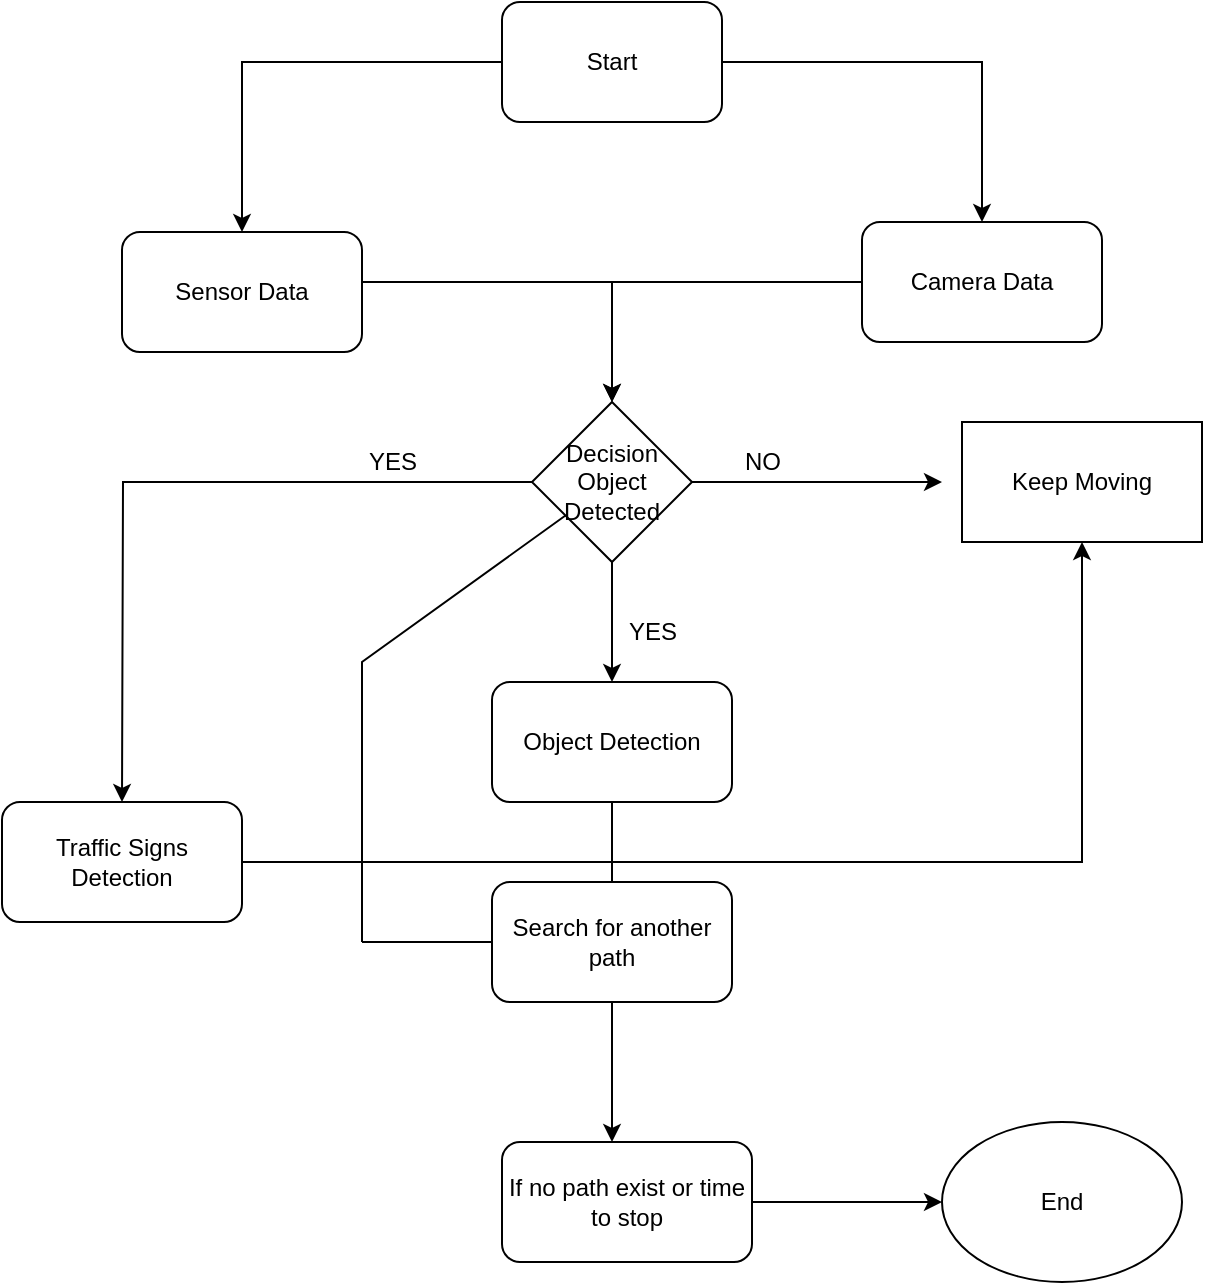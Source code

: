 <mxfile version="20.3.6" type="github">
  <diagram id="rxHPAxPZkkmusATUO-no" name="Page-1">
    <mxGraphModel dx="1038" dy="617" grid="1" gridSize="10" guides="1" tooltips="1" connect="1" arrows="1" fold="1" page="1" pageScale="1" pageWidth="850" pageHeight="1100" math="0" shadow="0">
      <root>
        <mxCell id="0" />
        <mxCell id="1" parent="0" />
        <mxCell id="7T2O_6Qfva8UN1nSJMez-40" style="edgeStyle=orthogonalEdgeStyle;rounded=0;orthogonalLoop=1;jettySize=auto;html=1;" edge="1" parent="1" source="7T2O_6Qfva8UN1nSJMez-3" target="7T2O_6Qfva8UN1nSJMez-10">
          <mxGeometry relative="1" as="geometry" />
        </mxCell>
        <mxCell id="7T2O_6Qfva8UN1nSJMez-41" style="edgeStyle=orthogonalEdgeStyle;rounded=0;orthogonalLoop=1;jettySize=auto;html=1;entryX=0.5;entryY=0;entryDx=0;entryDy=0;" edge="1" parent="1" source="7T2O_6Qfva8UN1nSJMez-3" target="7T2O_6Qfva8UN1nSJMez-9">
          <mxGeometry relative="1" as="geometry" />
        </mxCell>
        <mxCell id="7T2O_6Qfva8UN1nSJMez-3" value="Start" style="rounded=1;whiteSpace=wrap;html=1;" vertex="1" parent="1">
          <mxGeometry x="350" y="10" width="110" height="60" as="geometry" />
        </mxCell>
        <mxCell id="7T2O_6Qfva8UN1nSJMez-8" value="Keep Moving" style="whiteSpace=wrap;html=1;" vertex="1" parent="1">
          <mxGeometry x="580" y="220" width="120" height="60" as="geometry" />
        </mxCell>
        <mxCell id="7T2O_6Qfva8UN1nSJMez-43" style="edgeStyle=orthogonalEdgeStyle;rounded=0;orthogonalLoop=1;jettySize=auto;html=1;" edge="1" parent="1" source="7T2O_6Qfva8UN1nSJMez-9" target="7T2O_6Qfva8UN1nSJMez-11">
          <mxGeometry relative="1" as="geometry">
            <Array as="points">
              <mxPoint x="405" y="150" />
            </Array>
          </mxGeometry>
        </mxCell>
        <mxCell id="7T2O_6Qfva8UN1nSJMez-9" value="Sensor Data" style="rounded=1;whiteSpace=wrap;html=1;" vertex="1" parent="1">
          <mxGeometry x="160" y="125" width="120" height="60" as="geometry" />
        </mxCell>
        <mxCell id="7T2O_6Qfva8UN1nSJMez-44" style="edgeStyle=orthogonalEdgeStyle;rounded=0;orthogonalLoop=1;jettySize=auto;html=1;" edge="1" parent="1" source="7T2O_6Qfva8UN1nSJMez-10" target="7T2O_6Qfva8UN1nSJMez-11">
          <mxGeometry relative="1" as="geometry" />
        </mxCell>
        <mxCell id="7T2O_6Qfva8UN1nSJMez-10" value="Camera Data" style="rounded=1;whiteSpace=wrap;html=1;" vertex="1" parent="1">
          <mxGeometry x="530" y="120" width="120" height="60" as="geometry" />
        </mxCell>
        <mxCell id="7T2O_6Qfva8UN1nSJMez-15" style="edgeStyle=orthogonalEdgeStyle;rounded=0;orthogonalLoop=1;jettySize=auto;html=1;" edge="1" parent="1" source="7T2O_6Qfva8UN1nSJMez-11">
          <mxGeometry relative="1" as="geometry">
            <mxPoint x="570" y="250" as="targetPoint" />
          </mxGeometry>
        </mxCell>
        <mxCell id="7T2O_6Qfva8UN1nSJMez-19" style="edgeStyle=orthogonalEdgeStyle;rounded=0;orthogonalLoop=1;jettySize=auto;html=1;" edge="1" parent="1" source="7T2O_6Qfva8UN1nSJMez-11">
          <mxGeometry relative="1" as="geometry">
            <mxPoint x="160" y="410" as="targetPoint" />
          </mxGeometry>
        </mxCell>
        <mxCell id="7T2O_6Qfva8UN1nSJMez-22" style="edgeStyle=orthogonalEdgeStyle;rounded=0;orthogonalLoop=1;jettySize=auto;html=1;" edge="1" parent="1" source="7T2O_6Qfva8UN1nSJMez-11" target="7T2O_6Qfva8UN1nSJMez-23">
          <mxGeometry relative="1" as="geometry">
            <mxPoint x="405" y="410" as="targetPoint" />
          </mxGeometry>
        </mxCell>
        <mxCell id="7T2O_6Qfva8UN1nSJMez-11" value="Decision&lt;br&gt;Object Detected" style="rhombus;whiteSpace=wrap;html=1;" vertex="1" parent="1">
          <mxGeometry x="365" y="210" width="80" height="80" as="geometry" />
        </mxCell>
        <mxCell id="7T2O_6Qfva8UN1nSJMez-16" value="NO" style="text;html=1;align=center;verticalAlign=middle;resizable=0;points=[];autosize=1;strokeColor=none;fillColor=none;" vertex="1" parent="1">
          <mxGeometry x="460" y="225" width="40" height="30" as="geometry" />
        </mxCell>
        <mxCell id="7T2O_6Qfva8UN1nSJMez-18" value="YES" style="text;html=1;align=center;verticalAlign=middle;resizable=0;points=[];autosize=1;strokeColor=none;fillColor=none;" vertex="1" parent="1">
          <mxGeometry x="400" y="310" width="50" height="30" as="geometry" />
        </mxCell>
        <mxCell id="7T2O_6Qfva8UN1nSJMez-20" value="YES" style="text;html=1;align=center;verticalAlign=middle;resizable=0;points=[];autosize=1;strokeColor=none;fillColor=none;" vertex="1" parent="1">
          <mxGeometry x="270" y="225" width="50" height="30" as="geometry" />
        </mxCell>
        <mxCell id="7T2O_6Qfva8UN1nSJMez-45" style="edgeStyle=orthogonalEdgeStyle;rounded=0;orthogonalLoop=1;jettySize=auto;html=1;" edge="1" parent="1" source="7T2O_6Qfva8UN1nSJMez-21" target="7T2O_6Qfva8UN1nSJMez-8">
          <mxGeometry relative="1" as="geometry">
            <mxPoint x="160" y="530" as="targetPoint" />
          </mxGeometry>
        </mxCell>
        <mxCell id="7T2O_6Qfva8UN1nSJMez-21" value="Traffic Signs Detection" style="rounded=1;whiteSpace=wrap;html=1;" vertex="1" parent="1">
          <mxGeometry x="100" y="410" width="120" height="60" as="geometry" />
        </mxCell>
        <mxCell id="7T2O_6Qfva8UN1nSJMez-23" value="Object Detection" style="rounded=1;whiteSpace=wrap;html=1;" vertex="1" parent="1">
          <mxGeometry x="345" y="350" width="120" height="60" as="geometry" />
        </mxCell>
        <mxCell id="7T2O_6Qfva8UN1nSJMez-29" style="edgeStyle=orthogonalEdgeStyle;rounded=0;orthogonalLoop=1;jettySize=auto;html=1;" edge="1" parent="1" source="7T2O_6Qfva8UN1nSJMez-25">
          <mxGeometry relative="1" as="geometry">
            <mxPoint x="405" y="580" as="targetPoint" />
          </mxGeometry>
        </mxCell>
        <mxCell id="7T2O_6Qfva8UN1nSJMez-25" value="Search for another path" style="rounded=1;whiteSpace=wrap;html=1;" vertex="1" parent="1">
          <mxGeometry x="345" y="450" width="120" height="60" as="geometry" />
        </mxCell>
        <mxCell id="7T2O_6Qfva8UN1nSJMez-28" value="" style="edgeStyle=orthogonalEdgeStyle;rounded=0;orthogonalLoop=1;jettySize=auto;html=1;endArrow=none;" edge="1" parent="1" source="7T2O_6Qfva8UN1nSJMez-23" target="7T2O_6Qfva8UN1nSJMez-25">
          <mxGeometry relative="1" as="geometry">
            <mxPoint x="405" y="560" as="targetPoint" />
            <mxPoint x="405" y="410" as="sourcePoint" />
          </mxGeometry>
        </mxCell>
        <mxCell id="7T2O_6Qfva8UN1nSJMez-33" value="" style="edgeStyle=orthogonalEdgeStyle;rounded=0;orthogonalLoop=1;jettySize=auto;html=1;" edge="1" parent="1" source="7T2O_6Qfva8UN1nSJMez-30" target="7T2O_6Qfva8UN1nSJMez-32">
          <mxGeometry relative="1" as="geometry" />
        </mxCell>
        <mxCell id="7T2O_6Qfva8UN1nSJMez-30" value="If no path exist or time to stop" style="rounded=1;whiteSpace=wrap;html=1;" vertex="1" parent="1">
          <mxGeometry x="350" y="580" width="125" height="60" as="geometry" />
        </mxCell>
        <mxCell id="7T2O_6Qfva8UN1nSJMez-32" value="End" style="ellipse;whiteSpace=wrap;html=1;" vertex="1" parent="1">
          <mxGeometry x="570" y="570" width="120" height="80" as="geometry" />
        </mxCell>
        <mxCell id="7T2O_6Qfva8UN1nSJMez-35" value="" style="endArrow=none;html=1;rounded=0;entryX=0;entryY=0.5;entryDx=0;entryDy=0;" edge="1" parent="1" target="7T2O_6Qfva8UN1nSJMez-25">
          <mxGeometry width="50" height="50" relative="1" as="geometry">
            <mxPoint x="280" y="480" as="sourcePoint" />
            <mxPoint x="330" y="440" as="targetPoint" />
          </mxGeometry>
        </mxCell>
        <mxCell id="7T2O_6Qfva8UN1nSJMez-38" value="" style="endArrow=none;html=1;rounded=0;" edge="1" parent="1" target="7T2O_6Qfva8UN1nSJMez-11">
          <mxGeometry width="50" height="50" relative="1" as="geometry">
            <mxPoint x="280" y="480" as="sourcePoint" />
            <mxPoint x="345" y="340" as="targetPoint" />
            <Array as="points">
              <mxPoint x="280" y="340" />
            </Array>
          </mxGeometry>
        </mxCell>
      </root>
    </mxGraphModel>
  </diagram>
</mxfile>
